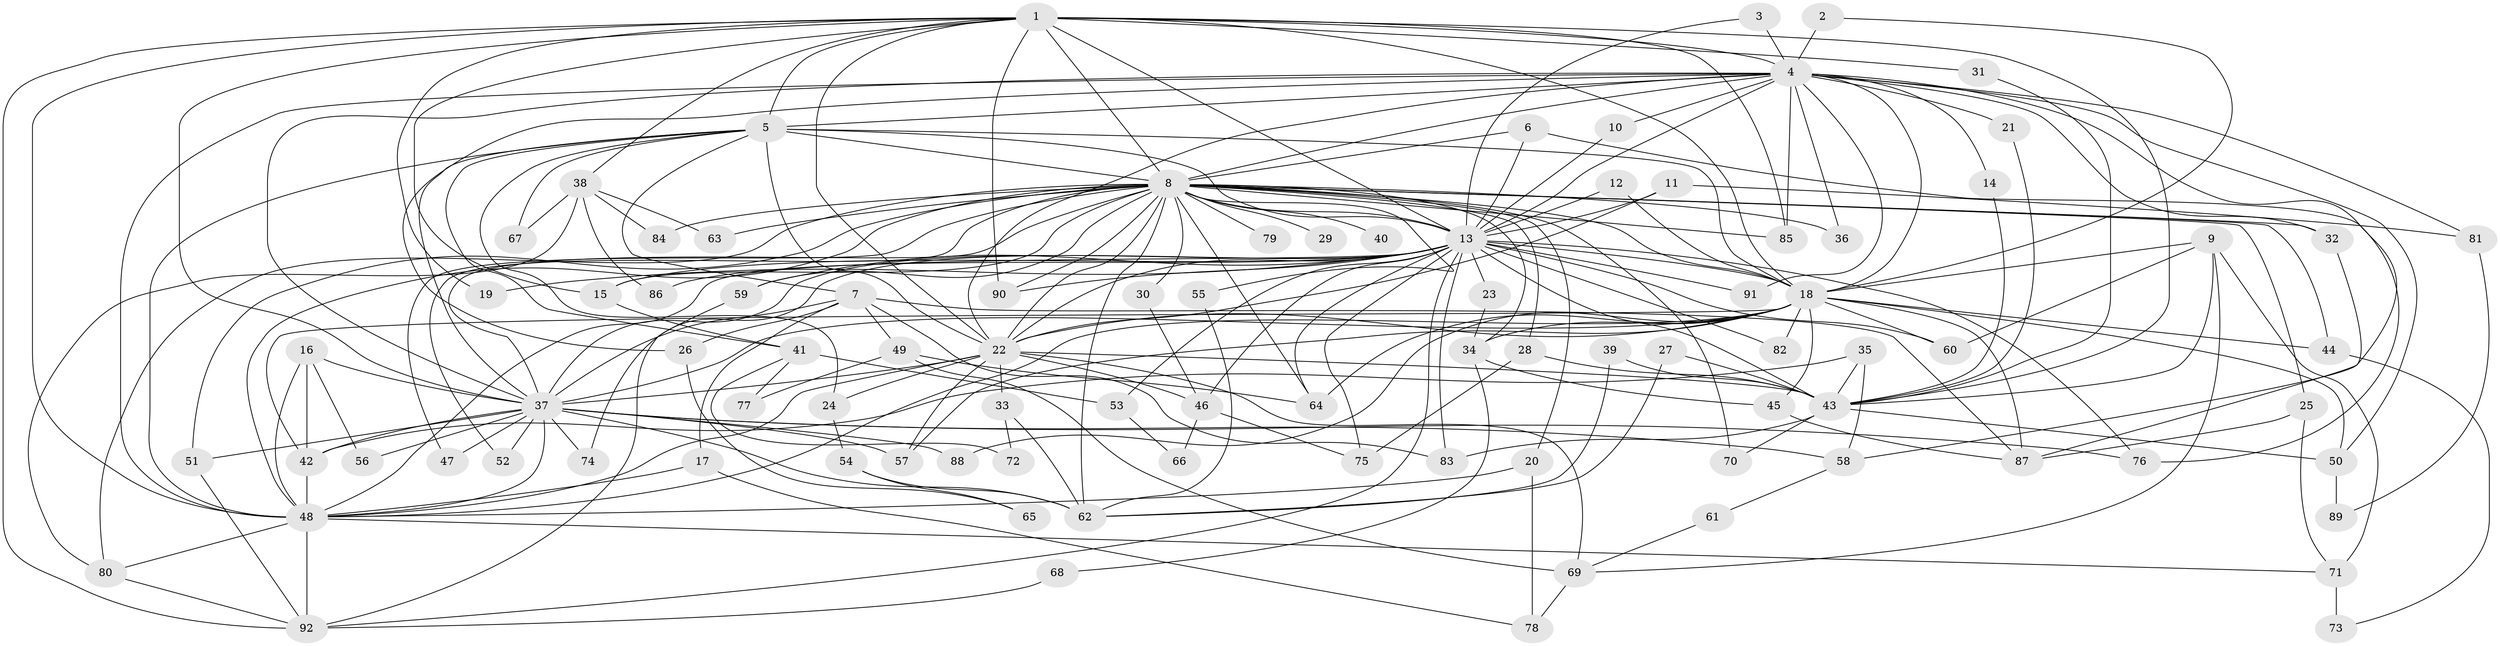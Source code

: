 // original degree distribution, {10: 0.007633587786259542, 20: 0.007633587786259542, 23: 0.015267175572519083, 18: 0.007633587786259542, 37: 0.007633587786259542, 17: 0.007633587786259542, 24: 0.007633587786259542, 43: 0.007633587786259542, 14: 0.007633587786259542, 6: 0.015267175572519083, 2: 0.5572519083969466, 5: 0.04580152671755725, 4: 0.061068702290076333, 3: 0.20610687022900764, 7: 0.022900763358778626, 8: 0.007633587786259542, 15: 0.007633587786259542}
// Generated by graph-tools (version 1.1) at 2025/36/03/04/25 23:36:28]
// undirected, 92 vertices, 222 edges
graph export_dot {
  node [color=gray90,style=filled];
  1;
  2;
  3;
  4;
  5;
  6;
  7;
  8;
  9;
  10;
  11;
  12;
  13;
  14;
  15;
  16;
  17;
  18;
  19;
  20;
  21;
  22;
  23;
  24;
  25;
  26;
  27;
  28;
  29;
  30;
  31;
  32;
  33;
  34;
  35;
  36;
  37;
  38;
  39;
  40;
  41;
  42;
  43;
  44;
  45;
  46;
  47;
  48;
  49;
  50;
  51;
  52;
  53;
  54;
  55;
  56;
  57;
  58;
  59;
  60;
  61;
  62;
  63;
  64;
  65;
  66;
  67;
  68;
  69;
  70;
  71;
  72;
  73;
  74;
  75;
  76;
  77;
  78;
  79;
  80;
  81;
  82;
  83;
  84;
  85;
  86;
  87;
  88;
  89;
  90;
  91;
  92;
  1 -- 4 [weight=3.0];
  1 -- 5 [weight=2.0];
  1 -- 8 [weight=2.0];
  1 -- 13 [weight=3.0];
  1 -- 15 [weight=1.0];
  1 -- 18 [weight=2.0];
  1 -- 19 [weight=1.0];
  1 -- 22 [weight=2.0];
  1 -- 31 [weight=1.0];
  1 -- 37 [weight=2.0];
  1 -- 38 [weight=2.0];
  1 -- 43 [weight=2.0];
  1 -- 48 [weight=2.0];
  1 -- 85 [weight=1.0];
  1 -- 90 [weight=1.0];
  1 -- 92 [weight=1.0];
  2 -- 4 [weight=1.0];
  2 -- 18 [weight=1.0];
  3 -- 4 [weight=1.0];
  3 -- 13 [weight=1.0];
  4 -- 5 [weight=1.0];
  4 -- 8 [weight=1.0];
  4 -- 10 [weight=1.0];
  4 -- 13 [weight=1.0];
  4 -- 14 [weight=1.0];
  4 -- 18 [weight=1.0];
  4 -- 21 [weight=1.0];
  4 -- 22 [weight=1.0];
  4 -- 26 [weight=1.0];
  4 -- 32 [weight=1.0];
  4 -- 36 [weight=1.0];
  4 -- 37 [weight=1.0];
  4 -- 48 [weight=1.0];
  4 -- 50 [weight=1.0];
  4 -- 58 [weight=1.0];
  4 -- 81 [weight=1.0];
  4 -- 85 [weight=1.0];
  4 -- 91 [weight=1.0];
  5 -- 7 [weight=1.0];
  5 -- 8 [weight=1.0];
  5 -- 13 [weight=2.0];
  5 -- 18 [weight=1.0];
  5 -- 22 [weight=1.0];
  5 -- 24 [weight=1.0];
  5 -- 37 [weight=1.0];
  5 -- 41 [weight=1.0];
  5 -- 48 [weight=1.0];
  5 -- 67 [weight=1.0];
  6 -- 8 [weight=1.0];
  6 -- 13 [weight=1.0];
  6 -- 76 [weight=1.0];
  7 -- 17 [weight=1.0];
  7 -- 26 [weight=1.0];
  7 -- 37 [weight=1.0];
  7 -- 49 [weight=1.0];
  7 -- 83 [weight=1.0];
  7 -- 87 [weight=1.0];
  8 -- 13 [weight=2.0];
  8 -- 15 [weight=1.0];
  8 -- 18 [weight=1.0];
  8 -- 20 [weight=1.0];
  8 -- 22 [weight=1.0];
  8 -- 25 [weight=1.0];
  8 -- 28 [weight=1.0];
  8 -- 29 [weight=1.0];
  8 -- 30 [weight=1.0];
  8 -- 32 [weight=1.0];
  8 -- 34 [weight=1.0];
  8 -- 36 [weight=1.0];
  8 -- 37 [weight=1.0];
  8 -- 40 [weight=1.0];
  8 -- 44 [weight=1.0];
  8 -- 47 [weight=1.0];
  8 -- 48 [weight=2.0];
  8 -- 51 [weight=1.0];
  8 -- 52 [weight=1.0];
  8 -- 55 [weight=1.0];
  8 -- 59 [weight=1.0];
  8 -- 62 [weight=2.0];
  8 -- 63 [weight=1.0];
  8 -- 64 [weight=1.0];
  8 -- 70 [weight=1.0];
  8 -- 79 [weight=1.0];
  8 -- 80 [weight=1.0];
  8 -- 84 [weight=1.0];
  8 -- 85 [weight=1.0];
  8 -- 90 [weight=1.0];
  9 -- 18 [weight=1.0];
  9 -- 43 [weight=1.0];
  9 -- 60 [weight=1.0];
  9 -- 69 [weight=1.0];
  9 -- 71 [weight=1.0];
  10 -- 13 [weight=1.0];
  11 -- 13 [weight=1.0];
  11 -- 22 [weight=1.0];
  11 -- 81 [weight=1.0];
  12 -- 13 [weight=1.0];
  12 -- 18 [weight=1.0];
  13 -- 15 [weight=1.0];
  13 -- 18 [weight=2.0];
  13 -- 19 [weight=1.0];
  13 -- 22 [weight=1.0];
  13 -- 23 [weight=1.0];
  13 -- 37 [weight=1.0];
  13 -- 43 [weight=1.0];
  13 -- 46 [weight=1.0];
  13 -- 48 [weight=1.0];
  13 -- 53 [weight=1.0];
  13 -- 59 [weight=1.0];
  13 -- 60 [weight=1.0];
  13 -- 64 [weight=1.0];
  13 -- 74 [weight=1.0];
  13 -- 75 [weight=1.0];
  13 -- 76 [weight=1.0];
  13 -- 82 [weight=1.0];
  13 -- 83 [weight=1.0];
  13 -- 86 [weight=1.0];
  13 -- 90 [weight=1.0];
  13 -- 91 [weight=1.0];
  13 -- 92 [weight=1.0];
  14 -- 43 [weight=1.0];
  15 -- 41 [weight=1.0];
  16 -- 37 [weight=1.0];
  16 -- 42 [weight=1.0];
  16 -- 48 [weight=1.0];
  16 -- 56 [weight=1.0];
  17 -- 48 [weight=1.0];
  17 -- 78 [weight=1.0];
  18 -- 22 [weight=1.0];
  18 -- 34 [weight=1.0];
  18 -- 37 [weight=1.0];
  18 -- 42 [weight=1.0];
  18 -- 44 [weight=1.0];
  18 -- 45 [weight=1.0];
  18 -- 48 [weight=1.0];
  18 -- 50 [weight=1.0];
  18 -- 57 [weight=1.0];
  18 -- 60 [weight=1.0];
  18 -- 64 [weight=1.0];
  18 -- 82 [weight=1.0];
  18 -- 87 [weight=1.0];
  18 -- 88 [weight=1.0];
  20 -- 48 [weight=1.0];
  20 -- 78 [weight=1.0];
  21 -- 43 [weight=1.0];
  22 -- 24 [weight=1.0];
  22 -- 33 [weight=2.0];
  22 -- 37 [weight=1.0];
  22 -- 43 [weight=1.0];
  22 -- 46 [weight=1.0];
  22 -- 48 [weight=1.0];
  22 -- 57 [weight=1.0];
  22 -- 69 [weight=1.0];
  23 -- 34 [weight=1.0];
  24 -- 54 [weight=1.0];
  25 -- 71 [weight=1.0];
  25 -- 87 [weight=1.0];
  26 -- 65 [weight=1.0];
  27 -- 43 [weight=1.0];
  27 -- 62 [weight=1.0];
  28 -- 43 [weight=1.0];
  28 -- 75 [weight=1.0];
  30 -- 46 [weight=1.0];
  31 -- 43 [weight=1.0];
  32 -- 87 [weight=1.0];
  33 -- 62 [weight=1.0];
  33 -- 72 [weight=1.0];
  34 -- 45 [weight=1.0];
  34 -- 68 [weight=1.0];
  35 -- 42 [weight=1.0];
  35 -- 43 [weight=1.0];
  35 -- 58 [weight=1.0];
  37 -- 42 [weight=1.0];
  37 -- 47 [weight=1.0];
  37 -- 48 [weight=2.0];
  37 -- 51 [weight=1.0];
  37 -- 52 [weight=1.0];
  37 -- 56 [weight=1.0];
  37 -- 57 [weight=1.0];
  37 -- 58 [weight=1.0];
  37 -- 62 [weight=1.0];
  37 -- 74 [weight=1.0];
  37 -- 76 [weight=1.0];
  37 -- 88 [weight=1.0];
  38 -- 63 [weight=1.0];
  38 -- 67 [weight=1.0];
  38 -- 80 [weight=1.0];
  38 -- 84 [weight=1.0];
  38 -- 86 [weight=1.0];
  39 -- 43 [weight=1.0];
  39 -- 62 [weight=1.0];
  41 -- 53 [weight=1.0];
  41 -- 72 [weight=1.0];
  41 -- 77 [weight=1.0];
  42 -- 48 [weight=1.0];
  43 -- 50 [weight=1.0];
  43 -- 70 [weight=1.0];
  43 -- 83 [weight=1.0];
  44 -- 73 [weight=1.0];
  45 -- 87 [weight=1.0];
  46 -- 66 [weight=1.0];
  46 -- 75 [weight=1.0];
  48 -- 71 [weight=1.0];
  48 -- 80 [weight=1.0];
  48 -- 92 [weight=1.0];
  49 -- 64 [weight=1.0];
  49 -- 69 [weight=1.0];
  49 -- 77 [weight=1.0];
  50 -- 89 [weight=1.0];
  51 -- 92 [weight=1.0];
  53 -- 66 [weight=1.0];
  54 -- 62 [weight=1.0];
  54 -- 65 [weight=1.0];
  55 -- 62 [weight=1.0];
  58 -- 61 [weight=1.0];
  59 -- 92 [weight=1.0];
  61 -- 69 [weight=1.0];
  68 -- 92 [weight=1.0];
  69 -- 78 [weight=1.0];
  71 -- 73 [weight=2.0];
  80 -- 92 [weight=1.0];
  81 -- 89 [weight=1.0];
}
